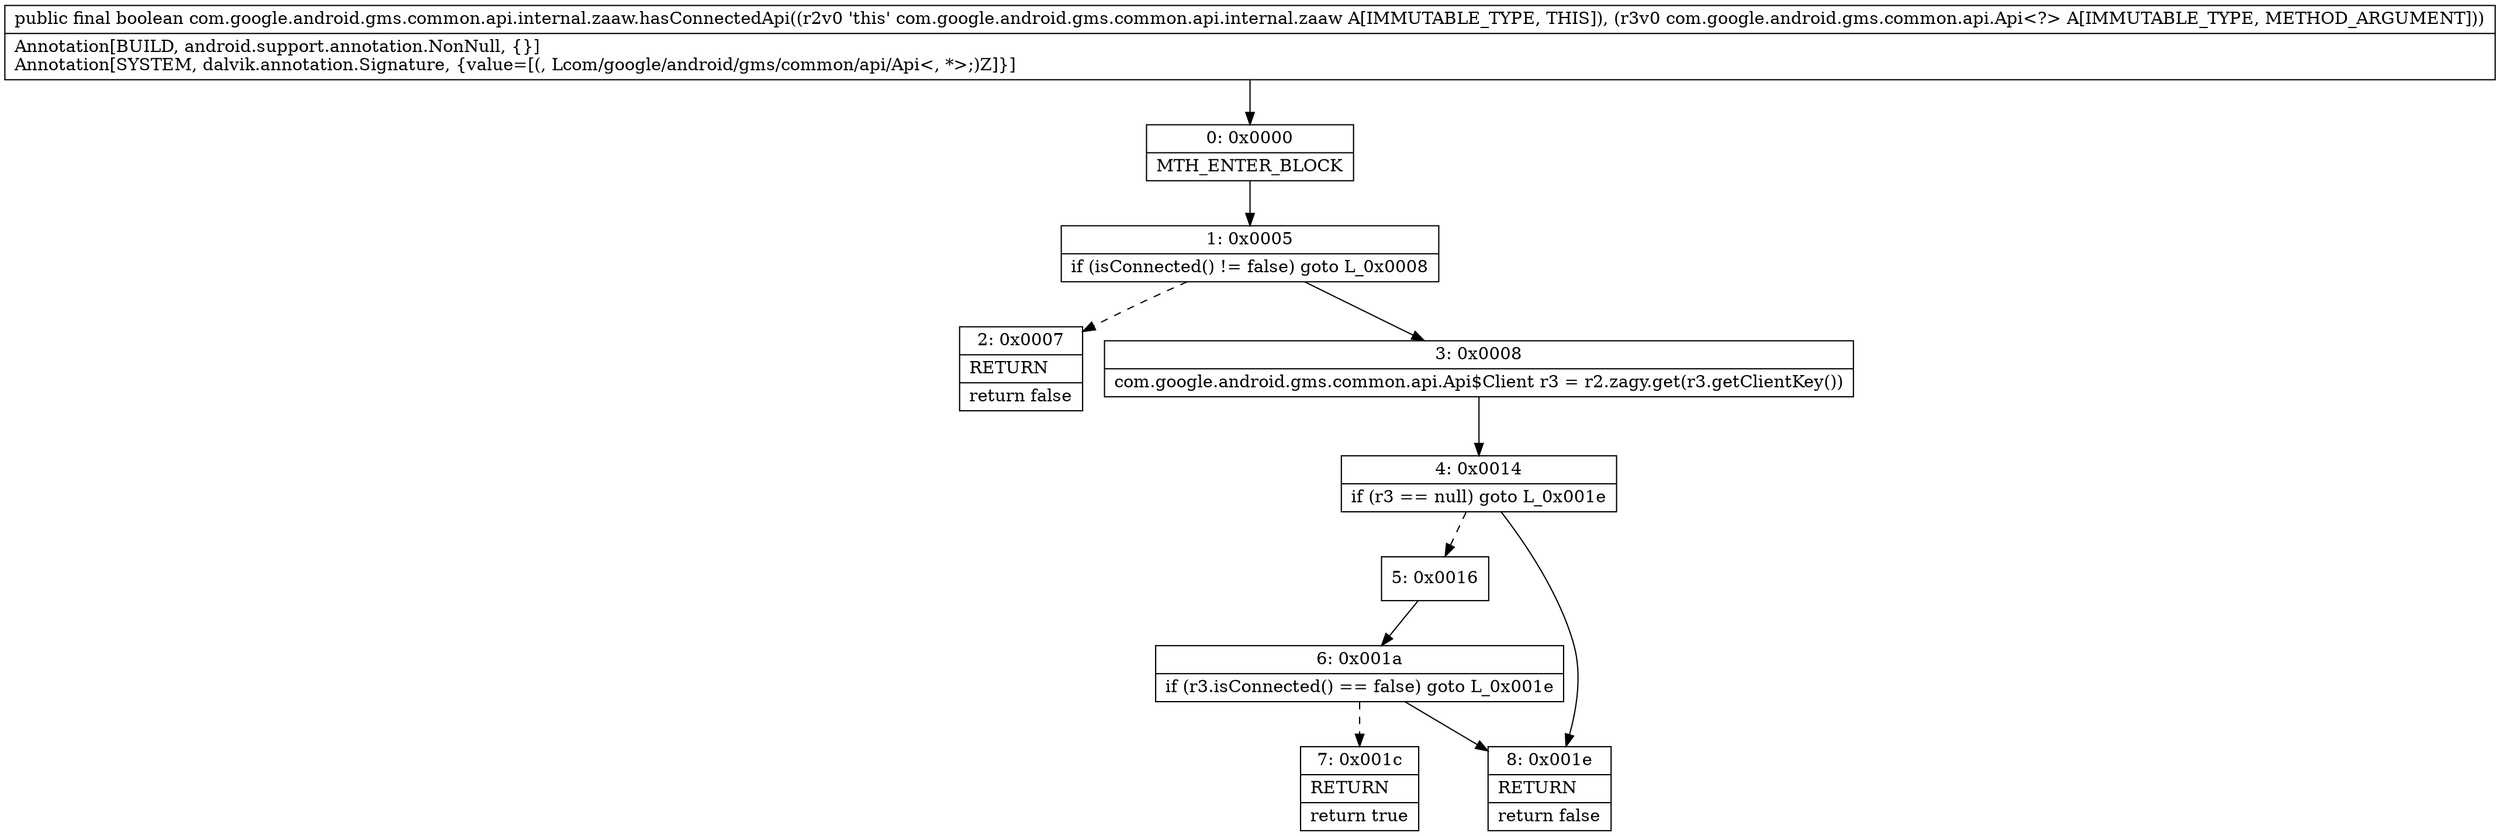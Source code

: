 digraph "CFG forcom.google.android.gms.common.api.internal.zaaw.hasConnectedApi(Lcom\/google\/android\/gms\/common\/api\/Api;)Z" {
Node_0 [shape=record,label="{0\:\ 0x0000|MTH_ENTER_BLOCK\l}"];
Node_1 [shape=record,label="{1\:\ 0x0005|if (isConnected() != false) goto L_0x0008\l}"];
Node_2 [shape=record,label="{2\:\ 0x0007|RETURN\l|return false\l}"];
Node_3 [shape=record,label="{3\:\ 0x0008|com.google.android.gms.common.api.Api$Client r3 = r2.zagy.get(r3.getClientKey())\l}"];
Node_4 [shape=record,label="{4\:\ 0x0014|if (r3 == null) goto L_0x001e\l}"];
Node_5 [shape=record,label="{5\:\ 0x0016}"];
Node_6 [shape=record,label="{6\:\ 0x001a|if (r3.isConnected() == false) goto L_0x001e\l}"];
Node_7 [shape=record,label="{7\:\ 0x001c|RETURN\l|return true\l}"];
Node_8 [shape=record,label="{8\:\ 0x001e|RETURN\l|return false\l}"];
MethodNode[shape=record,label="{public final boolean com.google.android.gms.common.api.internal.zaaw.hasConnectedApi((r2v0 'this' com.google.android.gms.common.api.internal.zaaw A[IMMUTABLE_TYPE, THIS]), (r3v0 com.google.android.gms.common.api.Api\<?\> A[IMMUTABLE_TYPE, METHOD_ARGUMENT]))  | Annotation[BUILD, android.support.annotation.NonNull, \{\}]\lAnnotation[SYSTEM, dalvik.annotation.Signature, \{value=[(, Lcom\/google\/android\/gms\/common\/api\/Api\<, *\>;)Z]\}]\l}"];
MethodNode -> Node_0;
Node_0 -> Node_1;
Node_1 -> Node_2[style=dashed];
Node_1 -> Node_3;
Node_3 -> Node_4;
Node_4 -> Node_5[style=dashed];
Node_4 -> Node_8;
Node_5 -> Node_6;
Node_6 -> Node_7[style=dashed];
Node_6 -> Node_8;
}

